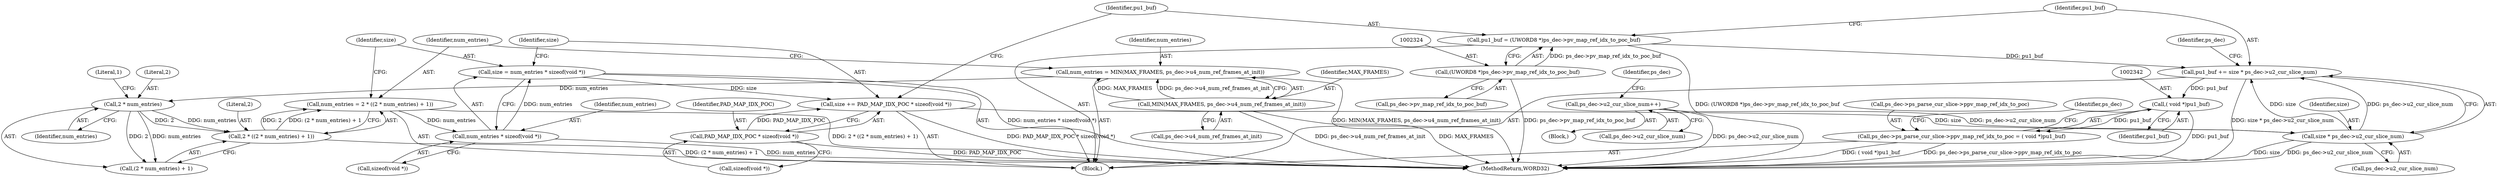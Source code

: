 digraph "0_Android_8b5fd8f24eba5dd19ab2f80ea11a9125aa882ae2@pointer" {
"1002328" [label="(Call,pu1_buf += size * ps_dec->u2_cur_slice_num)"];
"1002330" [label="(Call,size * ps_dec->u2_cur_slice_num)"];
"1002315" [label="(Call,size += PAD_MAP_IDX_POC * sizeof(void *))"];
"1002317" [label="(Call,PAD_MAP_IDX_POC * sizeof(void *))"];
"1002309" [label="(Call,size = num_entries * sizeof(void *))"];
"1002311" [label="(Call,num_entries * sizeof(void *))"];
"1002300" [label="(Call,num_entries = 2 * ((2 * num_entries) + 1))"];
"1002302" [label="(Call,2 * ((2 * num_entries) + 1))"];
"1002305" [label="(Call,2 * num_entries)"];
"1002293" [label="(Call,num_entries = MIN(MAX_FRAMES, ps_dec->u4_num_ref_frames_at_init))"];
"1002295" [label="(Call,MIN(MAX_FRAMES, ps_dec->u4_num_ref_frames_at_init))"];
"1001128" [label="(Call,ps_dec->u2_cur_slice_num++)"];
"1002321" [label="(Call,pu1_buf = (UWORD8 *)ps_dec->pv_map_ref_idx_to_poc_buf)"];
"1002323" [label="(Call,(UWORD8 *)ps_dec->pv_map_ref_idx_to_poc_buf)"];
"1002341" [label="(Call,( void *)pu1_buf)"];
"1002335" [label="(Call,ps_dec->ps_parse_cur_slice->ppv_map_ref_idx_to_poc = ( void *)pu1_buf)"];
"1002312" [label="(Identifier,num_entries)"];
"1001129" [label="(Call,ps_dec->u2_cur_slice_num)"];
"1001128" [label="(Call,ps_dec->u2_cur_slice_num++)"];
"1002307" [label="(Identifier,num_entries)"];
"1002338" [label="(Identifier,ps_dec)"];
"1002309" [label="(Call,size = num_entries * sizeof(void *))"];
"1002322" [label="(Identifier,pu1_buf)"];
"1002336" [label="(Call,ps_dec->ps_parse_cur_slice->ppv_map_ref_idx_to_poc)"];
"1002331" [label="(Identifier,size)"];
"1002318" [label="(Identifier,PAD_MAP_IDX_POC)"];
"1002289" [label="(Block,)"];
"1002319" [label="(Call,sizeof(void *))"];
"1002294" [label="(Identifier,num_entries)"];
"1002335" [label="(Call,ps_dec->ps_parse_cur_slice->ppv_map_ref_idx_to_poc = ( void *)pu1_buf)"];
"1002346" [label="(Identifier,ps_dec)"];
"1002296" [label="(Identifier,MAX_FRAMES)"];
"1002308" [label="(Literal,1)"];
"1002323" [label="(Call,(UWORD8 *)ps_dec->pv_map_ref_idx_to_poc_buf)"];
"1002302" [label="(Call,2 * ((2 * num_entries) + 1))"];
"1002544" [label="(MethodReturn,WORD32)"];
"1002301" [label="(Identifier,num_entries)"];
"1002303" [label="(Literal,2)"];
"1002297" [label="(Call,ps_dec->u4_num_ref_frames_at_init)"];
"1002311" [label="(Call,num_entries * sizeof(void *))"];
"1002330" [label="(Call,size * ps_dec->u2_cur_slice_num)"];
"1002304" [label="(Call,(2 * num_entries) + 1)"];
"1002310" [label="(Identifier,size)"];
"1002321" [label="(Call,pu1_buf = (UWORD8 *)ps_dec->pv_map_ref_idx_to_poc_buf)"];
"1002316" [label="(Identifier,size)"];
"1002293" [label="(Call,num_entries = MIN(MAX_FRAMES, ps_dec->u4_num_ref_frames_at_init))"];
"1002341" [label="(Call,( void *)pu1_buf)"];
"1002332" [label="(Call,ps_dec->u2_cur_slice_num)"];
"1002325" [label="(Call,ps_dec->pv_map_ref_idx_to_poc_buf)"];
"1002317" [label="(Call,PAD_MAP_IDX_POC * sizeof(void *))"];
"1002295" [label="(Call,MIN(MAX_FRAMES, ps_dec->u4_num_ref_frames_at_init))"];
"1002343" [label="(Identifier,pu1_buf)"];
"1002315" [label="(Call,size += PAD_MAP_IDX_POC * sizeof(void *))"];
"1001136" [label="(Identifier,ps_dec)"];
"1002305" [label="(Call,2 * num_entries)"];
"1001123" [label="(Block,)"];
"1002329" [label="(Identifier,pu1_buf)"];
"1002313" [label="(Call,sizeof(void *))"];
"1002300" [label="(Call,num_entries = 2 * ((2 * num_entries) + 1))"];
"1002328" [label="(Call,pu1_buf += size * ps_dec->u2_cur_slice_num)"];
"1002306" [label="(Literal,2)"];
"1002328" -> "1002289"  [label="AST: "];
"1002328" -> "1002330"  [label="CFG: "];
"1002329" -> "1002328"  [label="AST: "];
"1002330" -> "1002328"  [label="AST: "];
"1002338" -> "1002328"  [label="CFG: "];
"1002328" -> "1002544"  [label="DDG: size * ps_dec->u2_cur_slice_num"];
"1002330" -> "1002328"  [label="DDG: size"];
"1002330" -> "1002328"  [label="DDG: ps_dec->u2_cur_slice_num"];
"1002321" -> "1002328"  [label="DDG: pu1_buf"];
"1002328" -> "1002341"  [label="DDG: pu1_buf"];
"1002330" -> "1002332"  [label="CFG: "];
"1002331" -> "1002330"  [label="AST: "];
"1002332" -> "1002330"  [label="AST: "];
"1002330" -> "1002544"  [label="DDG: size"];
"1002330" -> "1002544"  [label="DDG: ps_dec->u2_cur_slice_num"];
"1002315" -> "1002330"  [label="DDG: size"];
"1001128" -> "1002330"  [label="DDG: ps_dec->u2_cur_slice_num"];
"1002315" -> "1002289"  [label="AST: "];
"1002315" -> "1002317"  [label="CFG: "];
"1002316" -> "1002315"  [label="AST: "];
"1002317" -> "1002315"  [label="AST: "];
"1002322" -> "1002315"  [label="CFG: "];
"1002315" -> "1002544"  [label="DDG: PAD_MAP_IDX_POC * sizeof(void *)"];
"1002317" -> "1002315"  [label="DDG: PAD_MAP_IDX_POC"];
"1002309" -> "1002315"  [label="DDG: size"];
"1002317" -> "1002319"  [label="CFG: "];
"1002318" -> "1002317"  [label="AST: "];
"1002319" -> "1002317"  [label="AST: "];
"1002317" -> "1002544"  [label="DDG: PAD_MAP_IDX_POC"];
"1002309" -> "1002289"  [label="AST: "];
"1002309" -> "1002311"  [label="CFG: "];
"1002310" -> "1002309"  [label="AST: "];
"1002311" -> "1002309"  [label="AST: "];
"1002316" -> "1002309"  [label="CFG: "];
"1002309" -> "1002544"  [label="DDG: num_entries * sizeof(void *)"];
"1002311" -> "1002309"  [label="DDG: num_entries"];
"1002311" -> "1002313"  [label="CFG: "];
"1002312" -> "1002311"  [label="AST: "];
"1002313" -> "1002311"  [label="AST: "];
"1002311" -> "1002544"  [label="DDG: num_entries"];
"1002300" -> "1002311"  [label="DDG: num_entries"];
"1002300" -> "1002289"  [label="AST: "];
"1002300" -> "1002302"  [label="CFG: "];
"1002301" -> "1002300"  [label="AST: "];
"1002302" -> "1002300"  [label="AST: "];
"1002310" -> "1002300"  [label="CFG: "];
"1002300" -> "1002544"  [label="DDG: 2 * ((2 * num_entries) + 1)"];
"1002302" -> "1002300"  [label="DDG: 2"];
"1002302" -> "1002300"  [label="DDG: (2 * num_entries) + 1"];
"1002302" -> "1002304"  [label="CFG: "];
"1002303" -> "1002302"  [label="AST: "];
"1002304" -> "1002302"  [label="AST: "];
"1002302" -> "1002544"  [label="DDG: (2 * num_entries) + 1"];
"1002305" -> "1002302"  [label="DDG: 2"];
"1002305" -> "1002302"  [label="DDG: num_entries"];
"1002305" -> "1002304"  [label="AST: "];
"1002305" -> "1002307"  [label="CFG: "];
"1002306" -> "1002305"  [label="AST: "];
"1002307" -> "1002305"  [label="AST: "];
"1002308" -> "1002305"  [label="CFG: "];
"1002305" -> "1002304"  [label="DDG: 2"];
"1002305" -> "1002304"  [label="DDG: num_entries"];
"1002293" -> "1002305"  [label="DDG: num_entries"];
"1002293" -> "1002289"  [label="AST: "];
"1002293" -> "1002295"  [label="CFG: "];
"1002294" -> "1002293"  [label="AST: "];
"1002295" -> "1002293"  [label="AST: "];
"1002301" -> "1002293"  [label="CFG: "];
"1002293" -> "1002544"  [label="DDG: MIN(MAX_FRAMES, ps_dec->u4_num_ref_frames_at_init)"];
"1002295" -> "1002293"  [label="DDG: MAX_FRAMES"];
"1002295" -> "1002293"  [label="DDG: ps_dec->u4_num_ref_frames_at_init"];
"1002295" -> "1002297"  [label="CFG: "];
"1002296" -> "1002295"  [label="AST: "];
"1002297" -> "1002295"  [label="AST: "];
"1002295" -> "1002544"  [label="DDG: ps_dec->u4_num_ref_frames_at_init"];
"1002295" -> "1002544"  [label="DDG: MAX_FRAMES"];
"1001128" -> "1001123"  [label="AST: "];
"1001128" -> "1001129"  [label="CFG: "];
"1001129" -> "1001128"  [label="AST: "];
"1001136" -> "1001128"  [label="CFG: "];
"1001128" -> "1002544"  [label="DDG: ps_dec->u2_cur_slice_num"];
"1002321" -> "1002289"  [label="AST: "];
"1002321" -> "1002323"  [label="CFG: "];
"1002322" -> "1002321"  [label="AST: "];
"1002323" -> "1002321"  [label="AST: "];
"1002329" -> "1002321"  [label="CFG: "];
"1002321" -> "1002544"  [label="DDG: (UWORD8 *)ps_dec->pv_map_ref_idx_to_poc_buf"];
"1002323" -> "1002321"  [label="DDG: ps_dec->pv_map_ref_idx_to_poc_buf"];
"1002323" -> "1002325"  [label="CFG: "];
"1002324" -> "1002323"  [label="AST: "];
"1002325" -> "1002323"  [label="AST: "];
"1002323" -> "1002544"  [label="DDG: ps_dec->pv_map_ref_idx_to_poc_buf"];
"1002341" -> "1002335"  [label="AST: "];
"1002341" -> "1002343"  [label="CFG: "];
"1002342" -> "1002341"  [label="AST: "];
"1002343" -> "1002341"  [label="AST: "];
"1002335" -> "1002341"  [label="CFG: "];
"1002341" -> "1002544"  [label="DDG: pu1_buf"];
"1002341" -> "1002335"  [label="DDG: pu1_buf"];
"1002335" -> "1002289"  [label="AST: "];
"1002336" -> "1002335"  [label="AST: "];
"1002346" -> "1002335"  [label="CFG: "];
"1002335" -> "1002544"  [label="DDG: ps_dec->ps_parse_cur_slice->ppv_map_ref_idx_to_poc"];
"1002335" -> "1002544"  [label="DDG: ( void *)pu1_buf"];
}
